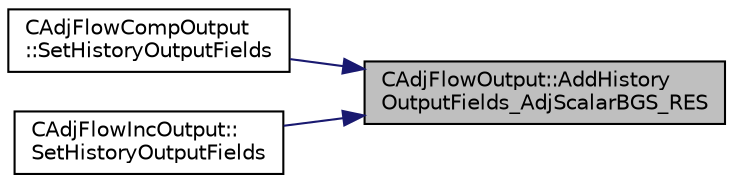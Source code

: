 digraph "CAdjFlowOutput::AddHistoryOutputFields_AdjScalarBGS_RES"
{
 // LATEX_PDF_SIZE
  edge [fontname="Helvetica",fontsize="10",labelfontname="Helvetica",labelfontsize="10"];
  node [fontname="Helvetica",fontsize="10",shape=record];
  rankdir="RL";
  Node1 [label="CAdjFlowOutput::AddHistory\lOutputFields_AdjScalarBGS_RES",height=0.2,width=0.4,color="black", fillcolor="grey75", style="filled", fontcolor="black",tooltip="Add scalar (turbulence/species) history fields for the BGS Residual (FVMComp, FVMInc,..."];
  Node1 -> Node2 [dir="back",color="midnightblue",fontsize="10",style="solid",fontname="Helvetica"];
  Node2 [label="CAdjFlowCompOutput\l::SetHistoryOutputFields",height=0.2,width=0.4,color="black", fillcolor="white", style="filled",URL="$classCAdjFlowCompOutput.html#a26b22af6b35a46931cd6eade4dd9d8ec",tooltip="Set the available history output fields."];
  Node1 -> Node3 [dir="back",color="midnightblue",fontsize="10",style="solid",fontname="Helvetica"];
  Node3 [label="CAdjFlowIncOutput::\lSetHistoryOutputFields",height=0.2,width=0.4,color="black", fillcolor="white", style="filled",URL="$classCAdjFlowIncOutput.html#ade7ecb21141ada7f6c3a1ad28c0786af",tooltip="Set the available history output fields."];
}
